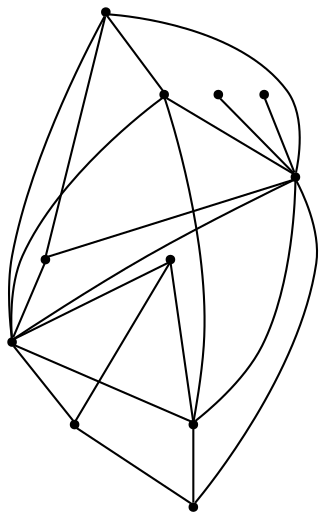 graph {
  node [shape=point,comment="{\"directed\":false,\"doi\":\"10.1007/978-3-642-36763-2_34\",\"figure\":\"2 (6)\"}"]

  v0 [pos="885.0109475052253,1725.7267510734232"]
  v1 [pos="844.6068081078222,1444.3514903735263"]
  v2 [pos="833.0651314629811,1707.140284836362"]
  v3 [pos="792.0230962637147,1690.4834810752834"]
  v4 [pos="742.0078280287647,1671.8929451618737"]
  v5 [pos="740.0772802214705,1450.7817061810888"]
  v6 [pos="738.1592663731793,1551.3982221987508"]
  v7 [pos="708.0208211444191,1640.4919583459907"]
  v8 [pos="662.4796672803863,1697.5303800269862"]
  v9 [pos="636.1867774657751,1442.4261519286638"]
  v10 [pos="598.3522428184015,1720.605063389197"]

  v10 -- v8 [id="-2",pos="598.3522428184015,1720.605063389197 604.3315138803896,1719.7299557969454 604.3315138803896,1719.7299557969454 604.3315138803896,1719.7299557969454 609.3351084889994,1718.6297442316832 619.3423613303762,1716.4293211011586 629.4913051702321,1712.6871265215907 639.6445118286321,1708.944804764637 649.939409485511,1703.660584381254 655.0889579111439,1701.0184741895625 660.2301715721603,1698.380560851605 655.0889579111439,1701.0184741895625 655.0889579111439,1701.0184741895625 662.4796672803863,1697.5303800269862 662.4796672803863,1697.5303800269862 662.4796672803863,1697.5303800269862"]
  v8 -- v3 [id="-4",pos="662.4796672803863,1697.5303800269862 672.5306935420386,1695.7968250800332 672.5306935420386,1695.7968250800332 672.5306935420386,1695.7968250800332 682.0000041327919,1695.0008218218 700.9386889384557,1693.404745628985 722.2415201839391,1692.3253911550073 743.5485506238093,1691.2460366810299 767.2197911276563,1690.683531103275 779.0533117823865,1690.4042495638791 792.0230962637147,1690.4834810752834 792.0230962637147,1690.4834810752834 792.0230962637147,1690.4834810752834"]
  v8 -- v2 [id="-5",pos="662.4796672803863,1697.5303800269862 676.1499537344367,1699.2807223888753 676.1499537344367,1699.2807223888753 676.1499537344367,1699.2807223888753 688.7673876322104,1700.5142158545416 714.0022554277579,1702.9813299632601 742.3935812949422,1704.652440813745 770.7807079677397,1706.32355166423 802.3242927121739,1707.1944624027476 818.0981210574272,1707.6278829338323 833.0651314629811,1707.140284836362 833.0651314629811,1707.140284836362 833.0651314629811,1707.140284836362"]
  v7 -- v6 [id="-7",pos="708.0208211444191,1640.4919583459907 710.2995839650383,1633.6491790986279 710.2995839650383,1633.6491790986279 710.2995839650383,1633.6491790986279 712.1009111086997,1627.2356235286156 715.6993025774781,1614.396049004775 720.4652609582843,1600.0061821470367 725.23535490932,1585.6163152892987 731.1688165779965,1569.6678895675807 734.1375833853709,1561.6915782798546 738.1592663731793,1551.3982221987508 738.1592663731793,1551.3982221987508 738.1592663731793,1551.3982221987508"]
  v0 -- v5 [id="-8",pos="885.0109475052253,1725.7267510734232 884.641927392438,1723.5888992167527 885.0714540788911,1722.5221353039772 885.1798696430617,1719.209037224374 885.2840860128454,1715.8960663221567 885.0714540788911,1710.34515496058 882.07761935351,1696.7762181287078 879.0879838225161,1683.21147815057 873.3171455000954,1661.6329095558708 863.9103138318866,1636.316343235338 854.503545787835,1610.9996497374193 841.464983592382,1581.944958513667 826.3957927900806,1556.0948830593604 811.3266019877791,1530.24061075132 794.2225833842422,1507.5952782438455 779.5787200740068,1490.396571641525 764.938992334001,1473.1979922165904 752.7552206929098,1461.4502355505438 746.3422873742392,1455.7909690561958 739.9292904314111,1450.1275057081136 739.2871318110037,1450.552659709116 740.0772802214705,1450.7817061810888"]
  v6 -- v5 [id="-9",pos="738.1592663731793,1551.3982221987508 737.1314181107518,1538.3752578844687 737.1314181107518,1538.3752578844687 737.1314181107518,1538.3752578844687 736.9187861767974,1527.5859099984261 736.4893231145018,1506.0199319649294 736.7728323597743,1489.5130703418051 737.0605407994336,1473.0020118649468 738.0612851708186,1461.558463505929 738.5616255444323,1455.836752915113 740.0772802214705,1450.7817061810888 740.0772802214705,1450.7817061810888 740.0772802214705,1450.7817061810888"]
  v5 -- v10 [id="-10",pos="740.0772802214705,1450.7817061810888 729.1297895823742,1460.466645648135 729.1297895823742,1460.466645648135 729.1297895823742,1460.466645648135 718.8515614547281,1469.6306665426098 698.2867068106622,1487.9627780079077 677.5801611681172,1517.8176693436276 656.8818866660314,1547.6767575330816 636.0377219710798,1589.0584984155716 622.8364728052136,1624.889327936485 609.6394864578915,1660.7118909273158 604.0813436935827,1690.9876122329183 601.4418955247924,1706.1276984899723 598.7983754099299,1721.2634607159064 599.0776854608156,1721.2634607159064 598.3522428184015,1720.605063389197"]
  v2 -- v5 [id="-17",pos="833.0651314629811,1707.140284836362 831.1366832528802,1698.0680860144937 831.1366832528802,1698.0680860144937 831.1366832528802,1698.0680860144937 828.4472901205488,1689.76251247472 823.0683766075714,1673.155562248907 813.4614469644114,1642.9131614184057 803.8587165156382,1612.6665637341703 790.0237071181384,1568.7801914141266 776.9601406288361,1534.7788085891211 763.896574139534,1500.7816226178497 751.6043869342722,1476.6609052567621 745.4540941372544,1464.6006737536043 740.0772802214705,1450.7817061810888 740.0772802214705,1450.7817061810888 740.0772802214705,1450.7817061810888"]
  v1 -- v5 [id="-18",pos="844.6068081078222,1444.3514903735263 832.2833814412882,1444.4974900125183 832.2833814412882,1444.4974900125183 832.2833814412882,1444.4974900125183 819.5575319793438,1445.4892192676234 794.1058330554552,1447.4687352788715 776.6640974245604,1448.5731436978679 759.2223617936656,1449.669158409396 749.7863902613781,1449.8899383512867 740.0772802214705,1450.7817061810888"]
  v10 -- v0 [id="-21",pos="598.3522428184015,1720.605063389197 600.4662190714141,1721.5385454015684 601.5795145771991,1721.8176997635787 603.939525446789,1723.3471350061916 606.3037355107659,1724.8723733950703 609.9146609385476,1727.6477654871658 613.38803093808,1730.148327248371 616.861337313455,1732.6486346548045 620.1970882605806,1734.8699148766136 623.2534655326633,1736.8119135590266 626.3098428047459,1738.7579819177877 629.0909819720151,1740.4248959145386 632.4267329191407,1742.2294158428135 635.7583482960368,1744.0338085937026 639.652782969091,1745.9800041298495 643.4013274492795,1747.7885937344727 647.1540074996975,1749.5889168090134 650.7691321218662,1751.2558308057644 655.0722247577537,1752.9227448025154 659.383715782415,1754.5897859766521 664.3831111966379,1756.256699973403 668.9655775075684,1757.6444596081437 673.5522430128858,1759.0362889192327 677.7219157907535,1760.144894191963 682.86312945177,1761.3950478951797 688.0043431127865,1762.6452015983966 694.1170340327944,1764.0329612331373 699.3958667462176,1765.0039605743436 704.6746994596409,1765.9749599155502 709.1236822883942,1766.5291989632224 714.4067141962043,1767.225113618767 719.6854832854702,1767.9210282743113 725.7982378296355,1768.7545488613798 732.1903660488438,1769.1713091549138 738.5782950736651,1769.588069448448 745.2497333437591,1769.588069448448 752.3340287710731,1769.4504635169242 759.4224597686167,1769.308787909052 766.9237479233806,1769.033830400776 774.70434612903,1768.3377885678456 782.489079904909,1767.646070766035 790.5449162153718,1766.5333958169565 799.0218808235139,1764.7288758886816 807.4987818074987,1762.9244831377925 816.3885399487036,1760.4240485539733 823.7522090510607,1757.923613970154 831.1158145292604,1755.4231793863346 836.9533945927697,1752.9227448025154 842.5115373570785,1750.284831464558 848.0655445511578,1747.6469181266004 853.3443772645811,1744.8673291807709 857.9309791457412,1742.0918099112896 862.5176446510585,1739.31222096546 866.4079437538833,1736.5368288733646 870.573417337364,1733.6196339960109 874.7430901152318,1730.7025662960432 879.1921365681425,1727.6477654871658 885.0109475052253,1725.7267510734232"]
  v3 -- v5 [id="-22",pos="792.0230962637147,1690.4834810752834 791.324693888186,1680.7694179868704 791.324693888186,1680.7694179868704 791.324693888186,1680.7694179868704 789.8652829662693,1673.1097783899895 786.9465247465934,1657.7948232273482 781.7302345798719,1629.90266048794 776.5181436075372,1602.0148217796518 769.0127198825439,1561.5415089645144 761.9201533147708,1530.1864331849345 754.8275231228403,1498.8270333742344 748.156021228589,1476.5900674528261 744.8203339056208,1465.4675148157737 740.0772802214705,1450.7817061810888 740.0772802214705,1450.7817061810888 740.0772802214705,1450.7817061810888"]
  v0 -- v8 [id="-24",pos="885.0109475052253,1725.7267510734232 880.0469907466615,1728.2438458947931 875.1434133134486,1730.2607520574904 864.6733583513105,1733.7197225986997 854.2033033891723,1737.1743691087893 838.1667708981089,1742.0710799973908 818.6359996838935,1744.5173370148245 799.1094276640649,1746.9676637086066 776.0928797396285,1746.9676637086066 758.5468641147927,1745.5258536848662 741.0009121141142,1744.088113337474 728.9254924130363,1741.2042389352214 713.547788071613,1733.1404296060089 698.1700201060324,1725.0766202767963 679.4940394461788,1711.8285519895037 670.1539495190584,1705.2024830076832 660.8180587863251,1698.5764140258627 670.1539495190584,1705.2024830076832 670.1539495190584,1705.2024830076832 662.4796672803863,1697.5303800269862 662.4796672803863,1697.5303800269862 662.4796672803863,1697.5303800269862"]
  v5 -- v8 [id="-25",pos="740.0772802214705,1450.7817061810888 729.5509815042109,1471.856016440767 729.5509815042109,1471.856016440767 729.5509815042109,1471.856016440767 720.5194687403696,1491.5758875408058 702.4564432126872,1531.0157569182686 689.8098058266773,1571.5639772136904 677.1673676350545,1612.112324686498 669.9413175851041,1653.7732199309983 666.3303921573224,1674.6058931575014 662.4796672803863,1697.5303800269862 662.4796672803863,1697.5303800269862 662.4796672803863,1697.5303800269862"]
  v9 -- v5 [id="-28",pos="636.1867774657751,1442.4261519286638 647.5626654625308,1443.5514174389446 647.5626654625308,1443.5514174389446 647.5626654625308,1443.5514174389446 657.5740538741372,1445.2100649056133 677.5968306973501,1448.5147692777482 694.742523123969,1450.069131287994 711.8924147449749,1451.6194236218914 726.1610227749999,1451.411107063817 733.2953267900124,1451.3110184611282 740.0772802214705,1450.7817061810888 740.0772802214705,1450.7817061810888 740.0772802214705,1450.7817061810888"]
  v8 -- v7 [id="-29",pos="662.4796672803863,1697.5303800269862 665.483936367577,1691.975398989061 665.483936367577,1691.975398989061 665.483936367577,1691.975398989061 669.5535283458905,1686.0368509553168 677.6927759266748,1674.1640789189487 685.2732125332158,1664.5417107257563 692.8536491397567,1654.9234122089122 699.8712664501396,1647.5597143889781 703.3821110783671,1643.875767052144 704.4792500246882,1642.7258450261752 704.8906771295586,1642.294624266437 708.0208211444191,1640.4919583459907"]
  v4 -- v8 [id="-31",pos="742.0078280287647,1671.8929451618737 733.5830352296719,1673.1181720974578 733.5830352296719,1673.1181720974578 733.5830352296719,1673.1181720974578 726.6322232845349,1674.930958555815 712.7388705347201,1678.5607283262634 700.0213558373922,1682.7280769068338 687.3038411400643,1686.895425487404 675.7580289249936,1691.596156024362 669.987190602573,1693.946521292841 664.2163522801524,1696.29688656132 669.987190602573,1693.946521292841 669.987190602573,1693.946521292841 662.4796672803863,1697.5303800269862 662.4796672803863,1697.5303800269862 662.4796672803863,1697.5303800269862"]
  v4 -- v7 [id="-32",pos="742.0078280287647,1671.8929451618737 734.767208046775,1666.1295203884888 728.0582315238286,1660.9785819055098 722.5125590943657,1655.8195040698342 716.9627510946732,1650.6685655868553 712.5845819530806,1645.513557427528 708.0208211444191,1640.4919583459907"]
  v0 -- v2 [id="-37",pos="885.0109475052253,1725.7267510734232 875.6020798639804,1724.3640453837013 867.1668527030777,1722.6054364917297 858.802502853493,1719.5215120614853 850.4380893797511,1716.4377148086269 842.1446168414845,1712.0369957249636 838.0000119816235,1709.836572594439 836.7034908321218,1709.1489801090834 836.2172954010587,1708.891132927075 833.0651314629811,1707.140284836362"]
  v4 -- v3 [id="-46",pos="742.0078280287647,1671.8929451618737 749.7196485202894,1673.222330376495 756.3494765914587,1674.5058045548126 764.3635754546822,1677.3896789570651 772.3818735122926,1680.2734261819319 781.7844423619572,1684.7575736307333 786.4878581960617,1687.0037806201751 792.0230962637147,1690.4834810752834 792.0230962637147,1690.4834810752834 792.0230962637147,1690.4834810752834"]
  v3 -- v2 [id="-61",pos="792.0230962637147,1690.4834810752834 797.7668306950926,1694.3466213488246 803.8211782627858,1698.47645260056 810.6302355852864,1701.27270178394 817.4393565319443,1704.06895096732 825.0031236092525,1705.5234787296486 833.0651314629811,1707.140284836362"]
  v3 -- v6 [id="-65",pos="792.0230962637147,1690.4834810752834 791.0536549777594,1684.136566455473 791.0536549777594,1684.136566455473 791.0536549777594,1684.136566455473 789.5233667445247,1679.6483493303235 786.4628539022125,1670.6759847563724 781.0047283133005,1654.3316558324047 775.542467154159,1637.9873269084371 767.6742584838012,1614.2751033108016 760.2481104588998,1595.9012776629345 752.8177632396115,1577.5274520150674 745.8252138472352,1564.496221170703 742.3310387482405,1557.978380144268 738.1592663731793,1551.3982221987508 738.1592663731793,1551.3982221987508 738.1592663731793,1551.3982221987508"]
}